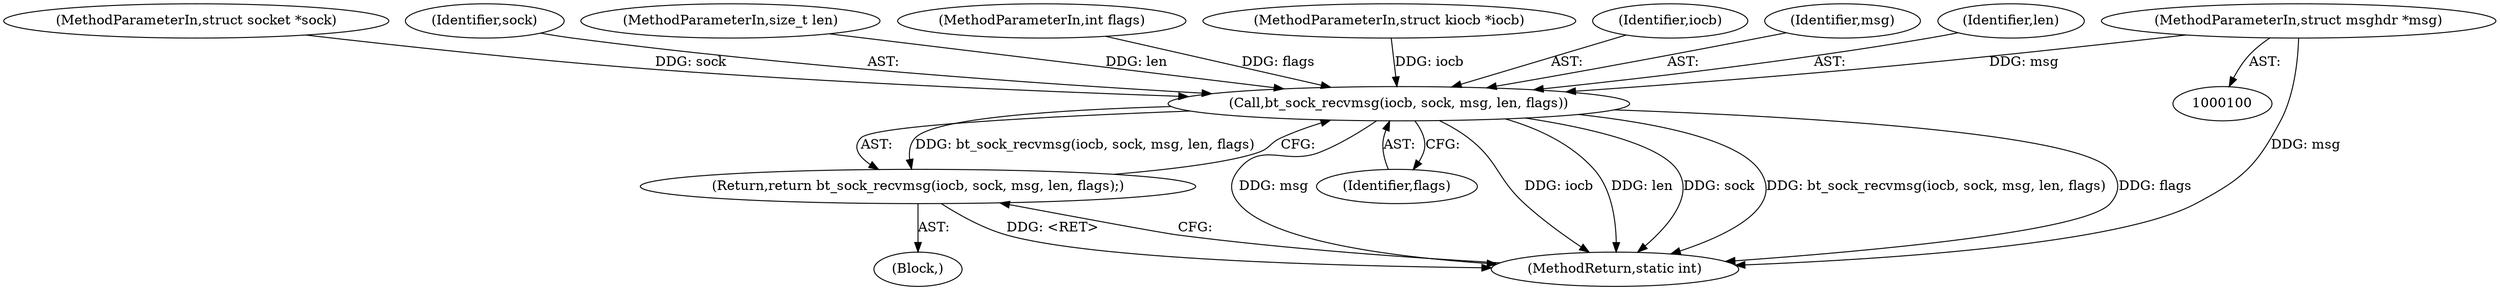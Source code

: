 digraph "0_linux_f3d3342602f8bcbf37d7c46641cb9bca7618eb1c_10@pointer" {
"1000103" [label="(MethodParameterIn,struct msghdr *msg)"];
"1000156" [label="(Call,bt_sock_recvmsg(iocb, sock, msg, len, flags))"];
"1000155" [label="(Return,return bt_sock_recvmsg(iocb, sock, msg, len, flags);)"];
"1000102" [label="(MethodParameterIn,struct socket *sock)"];
"1000161" [label="(Identifier,flags)"];
"1000103" [label="(MethodParameterIn,struct msghdr *msg)"];
"1000162" [label="(MethodReturn,static int)"];
"1000158" [label="(Identifier,sock)"];
"1000104" [label="(MethodParameterIn,size_t len)"];
"1000105" [label="(MethodParameterIn,int flags)"];
"1000101" [label="(MethodParameterIn,struct kiocb *iocb)"];
"1000106" [label="(Block,)"];
"1000156" [label="(Call,bt_sock_recvmsg(iocb, sock, msg, len, flags))"];
"1000157" [label="(Identifier,iocb)"];
"1000155" [label="(Return,return bt_sock_recvmsg(iocb, sock, msg, len, flags);)"];
"1000159" [label="(Identifier,msg)"];
"1000160" [label="(Identifier,len)"];
"1000103" -> "1000100"  [label="AST: "];
"1000103" -> "1000162"  [label="DDG: msg"];
"1000103" -> "1000156"  [label="DDG: msg"];
"1000156" -> "1000155"  [label="AST: "];
"1000156" -> "1000161"  [label="CFG: "];
"1000157" -> "1000156"  [label="AST: "];
"1000158" -> "1000156"  [label="AST: "];
"1000159" -> "1000156"  [label="AST: "];
"1000160" -> "1000156"  [label="AST: "];
"1000161" -> "1000156"  [label="AST: "];
"1000155" -> "1000156"  [label="CFG: "];
"1000156" -> "1000162"  [label="DDG: msg"];
"1000156" -> "1000162"  [label="DDG: iocb"];
"1000156" -> "1000162"  [label="DDG: len"];
"1000156" -> "1000162"  [label="DDG: sock"];
"1000156" -> "1000162"  [label="DDG: bt_sock_recvmsg(iocb, sock, msg, len, flags)"];
"1000156" -> "1000162"  [label="DDG: flags"];
"1000156" -> "1000155"  [label="DDG: bt_sock_recvmsg(iocb, sock, msg, len, flags)"];
"1000101" -> "1000156"  [label="DDG: iocb"];
"1000102" -> "1000156"  [label="DDG: sock"];
"1000104" -> "1000156"  [label="DDG: len"];
"1000105" -> "1000156"  [label="DDG: flags"];
"1000155" -> "1000106"  [label="AST: "];
"1000162" -> "1000155"  [label="CFG: "];
"1000155" -> "1000162"  [label="DDG: <RET>"];
}
